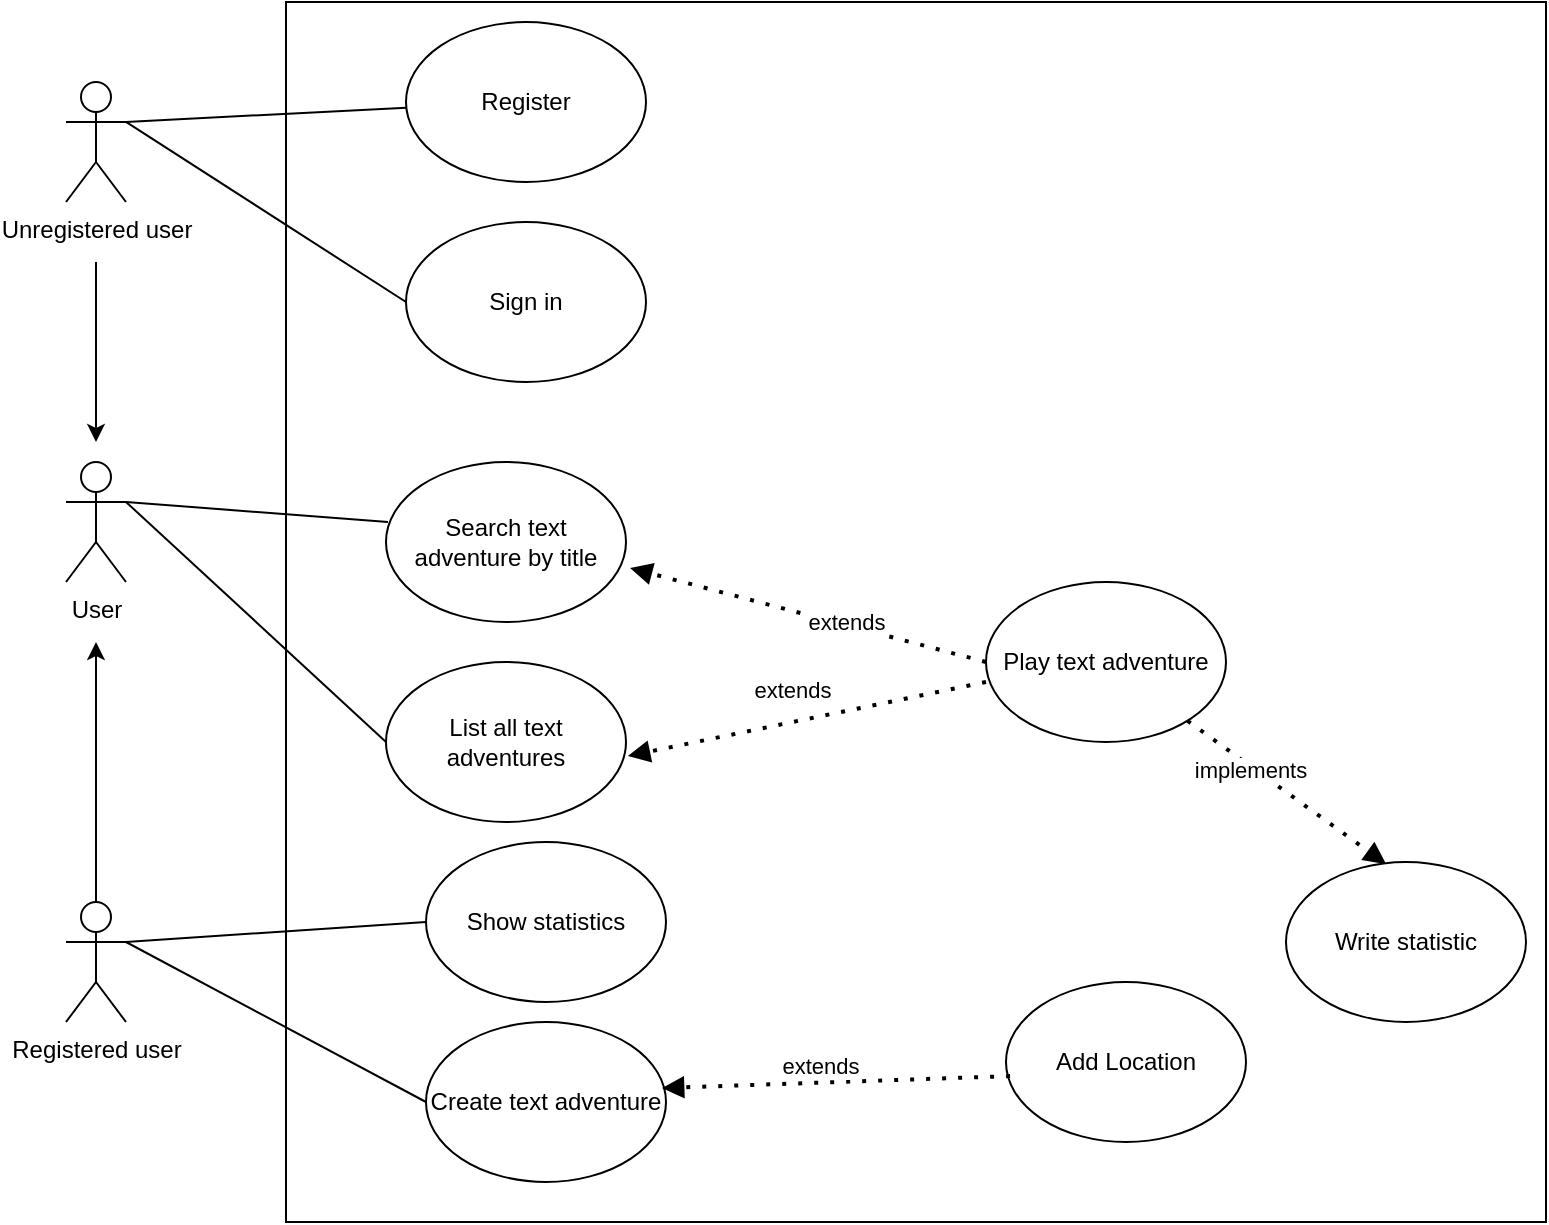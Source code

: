 <mxfile version="14.8.5" type="device"><diagram id="EYjnT940-lI7Bhi0I3Ut" name="Page-1"><mxGraphModel dx="1422" dy="752" grid="1" gridSize="10" guides="1" tooltips="1" connect="1" arrows="1" fold="1" page="1" pageScale="1" pageWidth="827" pageHeight="1169" math="0" shadow="0"><root><mxCell id="0"/><mxCell id="1" parent="0"/><mxCell id="qVtHYmFQ3QDCsZV4agRw-6" value="" style="edgeStyle=orthogonalEdgeStyle;rounded=0;orthogonalLoop=1;jettySize=auto;html=1;" edge="1" parent="1"><mxGeometry relative="1" as="geometry"><mxPoint x="95" y="190" as="sourcePoint"/><mxPoint x="95" y="280" as="targetPoint"/></mxGeometry></mxCell><mxCell id="qVtHYmFQ3QDCsZV4agRw-1" value="Unregistered user" style="shape=umlActor;verticalLabelPosition=bottom;verticalAlign=top;html=1;outlineConnect=0;" vertex="1" parent="1"><mxGeometry x="80" y="100" width="30" height="60" as="geometry"/></mxCell><mxCell id="qVtHYmFQ3QDCsZV4agRw-2" value="User" style="shape=umlActor;verticalLabelPosition=bottom;verticalAlign=top;html=1;outlineConnect=0;" vertex="1" parent="1"><mxGeometry x="80" y="290" width="30" height="60" as="geometry"/></mxCell><mxCell id="qVtHYmFQ3QDCsZV4agRw-3" value="Registered user" style="shape=umlActor;verticalLabelPosition=bottom;verticalAlign=top;html=1;outlineConnect=0;" vertex="1" parent="1"><mxGeometry x="80" y="510" width="30" height="60" as="geometry"/></mxCell><mxCell id="qVtHYmFQ3QDCsZV4agRw-4" value="" style="rounded=0;whiteSpace=wrap;html=1;" vertex="1" parent="1"><mxGeometry x="190" y="60" width="630" height="610" as="geometry"/></mxCell><mxCell id="qVtHYmFQ3QDCsZV4agRw-5" value="Register" style="ellipse;whiteSpace=wrap;html=1;" vertex="1" parent="1"><mxGeometry x="250" y="70" width="120" height="80" as="geometry"/></mxCell><mxCell id="qVtHYmFQ3QDCsZV4agRw-7" value="" style="endArrow=classic;html=1;exitX=0.5;exitY=0;exitDx=0;exitDy=0;exitPerimeter=0;" edge="1" parent="1" source="qVtHYmFQ3QDCsZV4agRw-3"><mxGeometry width="50" height="50" relative="1" as="geometry"><mxPoint x="95" y="380" as="sourcePoint"/><mxPoint x="95" y="380" as="targetPoint"/></mxGeometry></mxCell><mxCell id="qVtHYmFQ3QDCsZV4agRw-8" value="" style="endArrow=none;html=1;exitX=1;exitY=0.333;exitDx=0;exitDy=0;exitPerimeter=0;" edge="1" parent="1" source="qVtHYmFQ3QDCsZV4agRw-1" target="qVtHYmFQ3QDCsZV4agRw-5"><mxGeometry width="50" height="50" relative="1" as="geometry"><mxPoint x="390" y="410" as="sourcePoint"/><mxPoint x="440" y="360" as="targetPoint"/></mxGeometry></mxCell><mxCell id="qVtHYmFQ3QDCsZV4agRw-9" value="Sign in" style="ellipse;whiteSpace=wrap;html=1;" vertex="1" parent="1"><mxGeometry x="250" y="170" width="120" height="80" as="geometry"/></mxCell><mxCell id="qVtHYmFQ3QDCsZV4agRw-10" value="" style="endArrow=none;html=1;exitX=1;exitY=0.333;exitDx=0;exitDy=0;exitPerimeter=0;" edge="1" parent="1" source="qVtHYmFQ3QDCsZV4agRw-1"><mxGeometry width="50" height="50" relative="1" as="geometry"><mxPoint x="350" y="350" as="sourcePoint"/><mxPoint x="250" y="210" as="targetPoint"/></mxGeometry></mxCell><mxCell id="qVtHYmFQ3QDCsZV4agRw-11" value="&lt;div&gt;Search text&lt;/div&gt;&lt;div&gt; adventure by title&lt;/div&gt;" style="ellipse;whiteSpace=wrap;html=1;" vertex="1" parent="1"><mxGeometry x="240" y="290" width="120" height="80" as="geometry"/></mxCell><mxCell id="qVtHYmFQ3QDCsZV4agRw-12" value="" style="endArrow=none;html=1;exitX=1;exitY=0.333;exitDx=0;exitDy=0;exitPerimeter=0;" edge="1" parent="1" source="qVtHYmFQ3QDCsZV4agRw-2"><mxGeometry width="50" height="50" relative="1" as="geometry"><mxPoint x="390" y="410" as="sourcePoint"/><mxPoint x="241" y="320" as="targetPoint"/></mxGeometry></mxCell><mxCell id="qVtHYmFQ3QDCsZV4agRw-13" value="List all text adventures" style="ellipse;whiteSpace=wrap;html=1;" vertex="1" parent="1"><mxGeometry x="240" y="390" width="120" height="80" as="geometry"/></mxCell><mxCell id="qVtHYmFQ3QDCsZV4agRw-14" value="" style="endArrow=none;html=1;entryX=0;entryY=0.5;entryDx=0;entryDy=0;exitX=1;exitY=0.333;exitDx=0;exitDy=0;exitPerimeter=0;" edge="1" parent="1" source="qVtHYmFQ3QDCsZV4agRw-2" target="qVtHYmFQ3QDCsZV4agRw-13"><mxGeometry width="50" height="50" relative="1" as="geometry"><mxPoint x="140" y="460" as="sourcePoint"/><mxPoint x="190" y="410" as="targetPoint"/></mxGeometry></mxCell><mxCell id="qVtHYmFQ3QDCsZV4agRw-15" value="Show statistics" style="ellipse;whiteSpace=wrap;html=1;" vertex="1" parent="1"><mxGeometry x="260" y="480" width="120" height="80" as="geometry"/></mxCell><mxCell id="qVtHYmFQ3QDCsZV4agRw-16" value="" style="endArrow=none;html=1;exitX=1;exitY=0.333;exitDx=0;exitDy=0;exitPerimeter=0;entryX=0;entryY=0.5;entryDx=0;entryDy=0;" edge="1" parent="1" source="qVtHYmFQ3QDCsZV4agRw-3" target="qVtHYmFQ3QDCsZV4agRw-15"><mxGeometry width="50" height="50" relative="1" as="geometry"><mxPoint x="140" y="590" as="sourcePoint"/><mxPoint x="190" y="540" as="targetPoint"/></mxGeometry></mxCell><mxCell id="qVtHYmFQ3QDCsZV4agRw-17" value="Create text adventure" style="ellipse;whiteSpace=wrap;html=1;" vertex="1" parent="1"><mxGeometry x="260" y="570" width="120" height="80" as="geometry"/></mxCell><mxCell id="qVtHYmFQ3QDCsZV4agRw-18" value="" style="endArrow=none;html=1;entryX=0;entryY=0.5;entryDx=0;entryDy=0;" edge="1" parent="1" target="qVtHYmFQ3QDCsZV4agRw-17"><mxGeometry width="50" height="50" relative="1" as="geometry"><mxPoint x="110" y="530" as="sourcePoint"/><mxPoint x="440" y="360" as="targetPoint"/></mxGeometry></mxCell><mxCell id="qVtHYmFQ3QDCsZV4agRw-19" value="Play text adventure" style="ellipse;whiteSpace=wrap;html=1;" vertex="1" parent="1"><mxGeometry x="540" y="350" width="120" height="80" as="geometry"/></mxCell><mxCell id="qVtHYmFQ3QDCsZV4agRw-20" value="" style="endArrow=block;dashed=1;html=1;dashPattern=1 3;strokeWidth=2;exitX=0;exitY=0.5;exitDx=0;exitDy=0;endFill=1;entryX=1.017;entryY=0.663;entryDx=0;entryDy=0;entryPerimeter=0;" edge="1" parent="1" source="qVtHYmFQ3QDCsZV4agRw-19" target="qVtHYmFQ3QDCsZV4agRw-11"><mxGeometry width="50" height="50" relative="1" as="geometry"><mxPoint x="390" y="410" as="sourcePoint"/><mxPoint x="440" y="360" as="targetPoint"/></mxGeometry></mxCell><mxCell id="qVtHYmFQ3QDCsZV4agRw-21" value="extends" style="edgeLabel;html=1;align=center;verticalAlign=middle;resizable=0;points=[];" vertex="1" connectable="0" parent="qVtHYmFQ3QDCsZV4agRw-20"><mxGeometry x="-0.444" y="-2" relative="1" as="geometry"><mxPoint x="-21" y="-5" as="offset"/></mxGeometry></mxCell><mxCell id="qVtHYmFQ3QDCsZV4agRw-22" value="" style="endArrow=block;dashed=1;html=1;dashPattern=1 3;strokeWidth=2;endFill=1;entryX=1.008;entryY=0.588;entryDx=0;entryDy=0;entryPerimeter=0;" edge="1" parent="1" target="qVtHYmFQ3QDCsZV4agRw-13"><mxGeometry width="50" height="50" relative="1" as="geometry"><mxPoint x="540" y="400" as="sourcePoint"/><mxPoint x="372.04" y="353.04" as="targetPoint"/></mxGeometry></mxCell><mxCell id="qVtHYmFQ3QDCsZV4agRw-23" value="extends" style="edgeLabel;html=1;align=center;verticalAlign=middle;resizable=0;points=[];" vertex="1" connectable="0" parent="qVtHYmFQ3QDCsZV4agRw-22"><mxGeometry x="-0.444" y="-2" relative="1" as="geometry"><mxPoint x="-47" y="-5" as="offset"/></mxGeometry></mxCell><mxCell id="qVtHYmFQ3QDCsZV4agRw-24" value="Add Location" style="ellipse;whiteSpace=wrap;html=1;" vertex="1" parent="1"><mxGeometry x="550" y="550" width="120" height="80" as="geometry"/></mxCell><mxCell id="qVtHYmFQ3QDCsZV4agRw-25" value="" style="endArrow=block;dashed=1;html=1;dashPattern=1 3;strokeWidth=2;exitX=0.017;exitY=0.588;exitDx=0;exitDy=0;endFill=1;entryX=0.983;entryY=0.413;entryDx=0;entryDy=0;entryPerimeter=0;exitPerimeter=0;" edge="1" parent="1" source="qVtHYmFQ3QDCsZV4agRw-24" target="qVtHYmFQ3QDCsZV4agRw-17"><mxGeometry width="50" height="50" relative="1" as="geometry"><mxPoint x="560" y="410" as="sourcePoint"/><mxPoint x="370.96" y="447.04" as="targetPoint"/></mxGeometry></mxCell><mxCell id="qVtHYmFQ3QDCsZV4agRw-26" value="extends" style="edgeLabel;html=1;align=center;verticalAlign=middle;resizable=0;points=[];" vertex="1" connectable="0" parent="qVtHYmFQ3QDCsZV4agRw-25"><mxGeometry x="-0.444" y="-2" relative="1" as="geometry"><mxPoint x="-47" y="-5" as="offset"/></mxGeometry></mxCell><mxCell id="qVtHYmFQ3QDCsZV4agRw-27" value="Write statistic" style="ellipse;whiteSpace=wrap;html=1;" vertex="1" parent="1"><mxGeometry x="690" y="490" width="120" height="80" as="geometry"/></mxCell><mxCell id="qVtHYmFQ3QDCsZV4agRw-28" value="" style="endArrow=block;dashed=1;html=1;dashPattern=1 3;strokeWidth=2;endFill=1;entryX=0.417;entryY=0.013;entryDx=0;entryDy=0;entryPerimeter=0;" edge="1" parent="1" source="qVtHYmFQ3QDCsZV4agRw-19" target="qVtHYmFQ3QDCsZV4agRw-27"><mxGeometry width="50" height="50" relative="1" as="geometry"><mxPoint x="560" y="410" as="sourcePoint"/><mxPoint x="690" y="447" as="targetPoint"/></mxGeometry></mxCell><mxCell id="qVtHYmFQ3QDCsZV4agRw-29" value="implements" style="edgeLabel;html=1;align=center;verticalAlign=middle;resizable=0;points=[];" vertex="1" connectable="0" parent="qVtHYmFQ3QDCsZV4agRw-28"><mxGeometry x="-0.444" y="-2" relative="1" as="geometry"><mxPoint x="5" y="3" as="offset"/></mxGeometry></mxCell></root></mxGraphModel></diagram></mxfile>